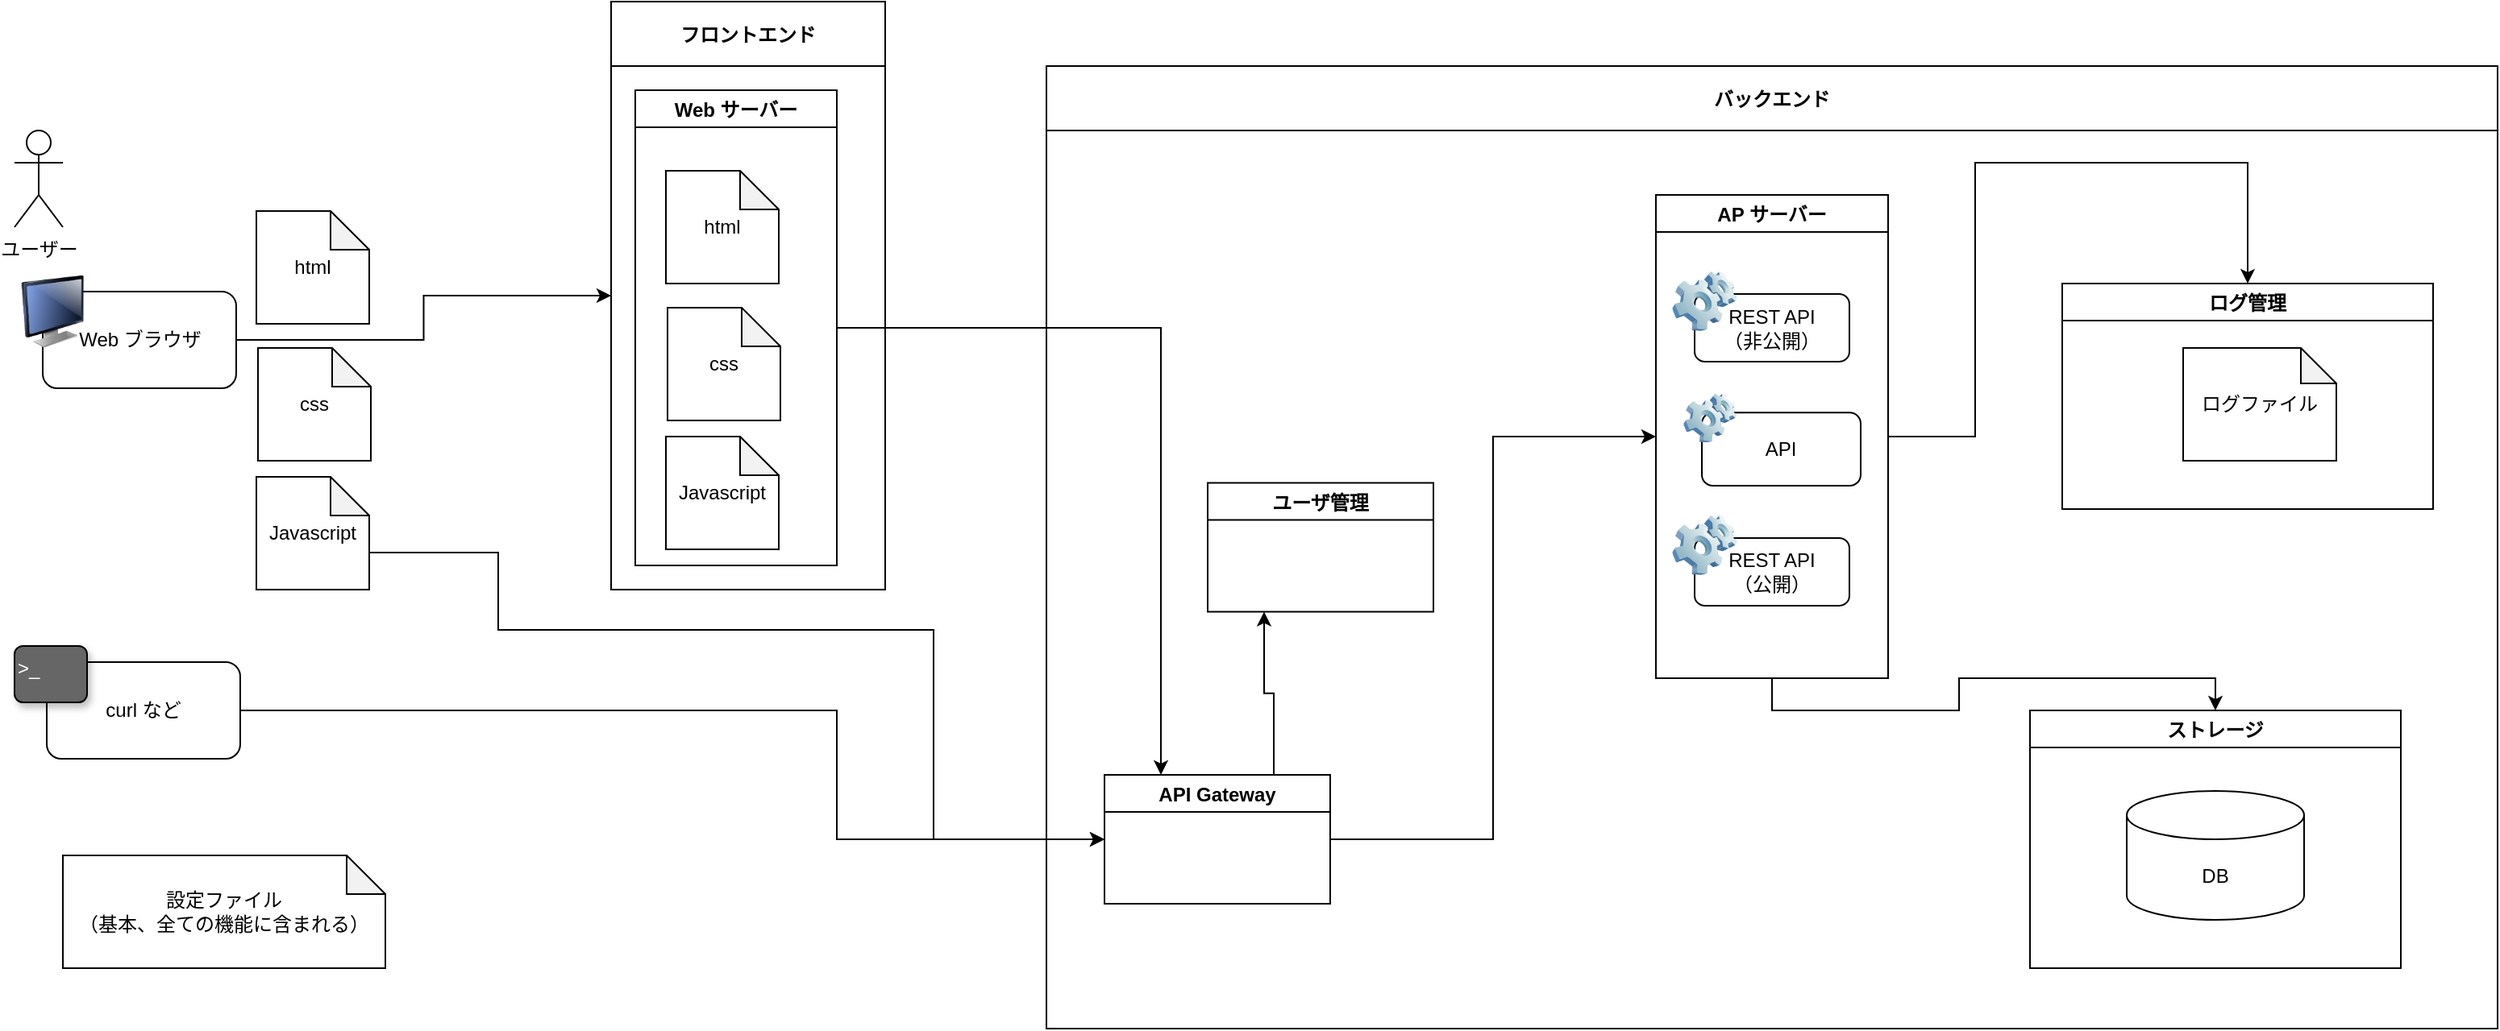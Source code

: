 <mxfile version="14.9.6" type="device"><diagram id="Ta2MHy69ijqj4SMBKt8w" name="ページ1"><mxGraphModel dx="1590" dy="816" grid="1" gridSize="10" guides="1" tooltips="1" connect="1" arrows="1" fold="1" page="1" pageScale="1" pageWidth="980" pageHeight="690" math="0" shadow="0"><root><mxCell id="0"/><mxCell id="1" parent="0"/><mxCell id="vQHVVpV3rCsH5oSKNR02-2" value="" style="group" parent="1" vertex="1" connectable="0"><mxGeometry x="20" y="200" width="137.5" height="70" as="geometry"/></mxCell><mxCell id="vQHVVpV3rCsH5oSKNR02-3" value="Web ブラウザ" style="rounded=1;whiteSpace=wrap;html=1;align=center;" parent="vQHVVpV3rCsH5oSKNR02-2" vertex="1"><mxGeometry x="17.5" y="10" width="120" height="60" as="geometry"/></mxCell><mxCell id="vQHVVpV3rCsH5oSKNR02-4" value="" style="image;html=1;image=img/lib/clip_art/computers/Monitor_128x128.png;sketch=0;fillColor=#FFFFFF;gradientDirection=south;" parent="vQHVVpV3rCsH5oSKNR02-2" vertex="1"><mxGeometry width="47.5" height="45" as="geometry"/></mxCell><mxCell id="vQHVVpV3rCsH5oSKNR02-9" style="edgeStyle=orthogonalEdgeStyle;rounded=0;orthogonalLoop=1;jettySize=auto;html=1;exitX=1;exitY=0.5;exitDx=0;exitDy=0;entryX=0;entryY=0.5;entryDx=0;entryDy=0;" parent="1" source="vQHVVpV3rCsH5oSKNR02-3" target="vQHVVpV3rCsH5oSKNR02-19" edge="1"><mxGeometry relative="1" as="geometry"/></mxCell><mxCell id="vQHVVpV3rCsH5oSKNR02-15" value="設定ファイル&lt;br&gt;（基本、全ての機能に含まれる）" style="shape=note;whiteSpace=wrap;html=1;backgroundOutline=1;darkOpacity=0.05;size=24;" parent="1" vertex="1"><mxGeometry x="50" y="560" width="200" height="70" as="geometry"/></mxCell><mxCell id="vQHVVpV3rCsH5oSKNR02-24" value="ユーザー" style="shape=umlActor;verticalLabelPosition=bottom;verticalAlign=top;html=1;outlineConnect=0;" parent="1" vertex="1"><mxGeometry x="20" y="110" width="30" height="60" as="geometry"/></mxCell><mxCell id="vQHVVpV3rCsH5oSKNR02-27" value="" style="group" parent="1" vertex="1" connectable="0"><mxGeometry x="20" y="430" width="140" height="70" as="geometry"/></mxCell><mxCell id="vQHVVpV3rCsH5oSKNR02-28" value="curl など" style="rounded=1;whiteSpace=wrap;html=1;sketch=0;gradientDirection=south;fillColor=#FFFFFF;" parent="vQHVVpV3rCsH5oSKNR02-27" vertex="1"><mxGeometry x="20" y="10" width="120" height="60" as="geometry"/></mxCell><mxCell id="vQHVVpV3rCsH5oSKNR02-29" value="&amp;gt;_" style="text;html=1;align=left;verticalAlign=top;whiteSpace=wrap;rounded=1;shadow=1;glass=0;sketch=0;strokeColor=#000000;fontColor=#FFFFFF;fillColor=#666666;" parent="vQHVVpV3rCsH5oSKNR02-27" vertex="1"><mxGeometry width="45" height="35" as="geometry"/></mxCell><mxCell id="vQHVVpV3rCsH5oSKNR02-33" style="edgeStyle=orthogonalEdgeStyle;rounded=0;orthogonalLoop=1;jettySize=auto;html=1;exitX=1;exitY=0.5;exitDx=0;exitDy=0;entryX=0;entryY=0.5;entryDx=0;entryDy=0;" parent="1" source="vQHVVpV3rCsH5oSKNR02-28" target="erAVx0DsUT05wwd8jGDX-2" edge="1"><mxGeometry relative="1" as="geometry"><Array as="points"><mxPoint x="530" y="470"/><mxPoint x="530" y="550"/></Array></mxGeometry></mxCell><mxCell id="eWmEFVrUydlSxEBkH6kt-3" style="edgeStyle=orthogonalEdgeStyle;rounded=0;orthogonalLoop=1;jettySize=auto;html=1;exitX=0;exitY=0;exitDx=70;exitDy=47;entryX=0;entryY=0.5;entryDx=0;entryDy=0;exitPerimeter=0;" parent="1" source="u7lknYu2FAffA3UjV9eJ-7" target="erAVx0DsUT05wwd8jGDX-2" edge="1"><mxGeometry relative="1" as="geometry"><Array as="points"><mxPoint x="320" y="372"/><mxPoint x="320" y="420"/><mxPoint x="590" y="420"/><mxPoint x="590" y="550"/></Array></mxGeometry></mxCell><mxCell id="vQHVVpV3rCsH5oSKNR02-19" value="フロントエンド" style="swimlane;align=center;startSize=40;" parent="1" vertex="1"><mxGeometry x="390" y="30" width="170" height="365" as="geometry"/></mxCell><mxCell id="eWmEFVrUydlSxEBkH6kt-1" value="Web サーバー" style="swimlane;align=center;" parent="vQHVVpV3rCsH5oSKNR02-19" vertex="1"><mxGeometry x="15" y="55" width="125" height="295" as="geometry"/></mxCell><mxCell id="vQHVVpV3rCsH5oSKNR02-14" value="html" style="shape=note;whiteSpace=wrap;html=1;backgroundOutline=1;darkOpacity=0.05;size=24;" parent="eWmEFVrUydlSxEBkH6kt-1" vertex="1"><mxGeometry x="19" y="50" width="70" height="70" as="geometry"/></mxCell><mxCell id="vQHVVpV3rCsH5oSKNR02-26" value="css" style="shape=note;whiteSpace=wrap;html=1;backgroundOutline=1;darkOpacity=0.05;size=24;" parent="eWmEFVrUydlSxEBkH6kt-1" vertex="1"><mxGeometry x="20" y="135" width="70" height="70" as="geometry"/></mxCell><mxCell id="erAVx0DsUT05wwd8jGDX-1" value="Javascript" style="shape=note;whiteSpace=wrap;html=1;backgroundOutline=1;darkOpacity=0.05;size=24;" parent="eWmEFVrUydlSxEBkH6kt-1" vertex="1"><mxGeometry x="19" y="215" width="70" height="70" as="geometry"/></mxCell><mxCell id="vQHVVpV3rCsH5oSKNR02-20" value="バックエンド" style="swimlane;align=center;startSize=40;" parent="1" vertex="1"><mxGeometry x="660" y="70" width="900" height="597.5" as="geometry"/></mxCell><mxCell id="eWmEFVrUydlSxEBkH6kt-2" value="AP サーバー" style="swimlane;align=center;" parent="vQHVVpV3rCsH5oSKNR02-20" vertex="1"><mxGeometry x="378" y="80" width="144" height="300" as="geometry"/></mxCell><mxCell id="vQHVVpV3rCsH5oSKNR02-30" value="" style="group" parent="eWmEFVrUydlSxEBkH6kt-2" vertex="1" connectable="0"><mxGeometry x="10" y="195" width="134" height="78" as="geometry"/></mxCell><mxCell id="vQHVVpV3rCsH5oSKNR02-31" value="REST API&lt;br&gt;（公開）" style="rounded=1;whiteSpace=wrap;html=1;align=center;" parent="vQHVVpV3rCsH5oSKNR02-30" vertex="1"><mxGeometry x="14" y="18" width="96" height="42" as="geometry"/></mxCell><mxCell id="vQHVVpV3rCsH5oSKNR02-32" value="" style="image;html=1;image=img/lib/clip_art/computers/Software_128x128.png;sketch=0;fillColor=#FFFFFF;gradientDirection=south;" parent="vQHVVpV3rCsH5oSKNR02-30" vertex="1"><mxGeometry width="40" height="45" as="geometry"/></mxCell><mxCell id="u7lknYu2FAffA3UjV9eJ-8" value="" style="group" vertex="1" connectable="0" parent="eWmEFVrUydlSxEBkH6kt-2"><mxGeometry x="10" y="43.5" width="134" height="78" as="geometry"/></mxCell><mxCell id="u7lknYu2FAffA3UjV9eJ-9" value="REST API&lt;br&gt;（非公開）" style="rounded=1;whiteSpace=wrap;html=1;align=center;" vertex="1" parent="u7lknYu2FAffA3UjV9eJ-8"><mxGeometry x="14" y="18" width="96" height="42" as="geometry"/></mxCell><mxCell id="u7lknYu2FAffA3UjV9eJ-10" value="" style="image;html=1;image=img/lib/clip_art/computers/Software_128x128.png;sketch=0;fillColor=#FFFFFF;gradientDirection=south;" vertex="1" parent="u7lknYu2FAffA3UjV9eJ-8"><mxGeometry width="40" height="45" as="geometry"/></mxCell><mxCell id="u7lknYu2FAffA3UjV9eJ-15" value="" style="group" vertex="1" connectable="0" parent="eWmEFVrUydlSxEBkH6kt-2"><mxGeometry x="17" y="121.5" width="110" height="59" as="geometry"/></mxCell><mxCell id="u7lknYu2FAffA3UjV9eJ-16" value="API" style="rounded=1;whiteSpace=wrap;html=1;align=center;" vertex="1" parent="u7lknYu2FAffA3UjV9eJ-15"><mxGeometry x="11.493" y="13.615" width="98.507" height="45.385" as="geometry"/></mxCell><mxCell id="u7lknYu2FAffA3UjV9eJ-17" value="" style="image;html=1;image=img/lib/clip_art/computers/Software_128x128.png;sketch=0;fillColor=#FFFFFF;gradientDirection=south;" vertex="1" parent="u7lknYu2FAffA3UjV9eJ-15"><mxGeometry width="32.836" height="34.038" as="geometry"/></mxCell><mxCell id="vQHVVpV3rCsH5oSKNR02-5" value="ストレージ" style="swimlane;align=center;" parent="vQHVVpV3rCsH5oSKNR02-20" vertex="1"><mxGeometry x="610" y="400" width="230" height="160" as="geometry"/></mxCell><mxCell id="vQHVVpV3rCsH5oSKNR02-11" value="DB" style="shape=cylinder3;whiteSpace=wrap;html=1;boundedLbl=1;backgroundOutline=1;size=15;" parent="vQHVVpV3rCsH5oSKNR02-5" vertex="1"><mxGeometry x="60" y="50" width="110" height="80" as="geometry"/></mxCell><mxCell id="vQHVVpV3rCsH5oSKNR02-16" style="edgeStyle=orthogonalEdgeStyle;rounded=0;orthogonalLoop=1;jettySize=auto;html=1;exitX=0.5;exitY=1;exitDx=0;exitDy=0;entryX=0.5;entryY=0;entryDx=0;entryDy=0;" parent="vQHVVpV3rCsH5oSKNR02-20" source="eWmEFVrUydlSxEBkH6kt-2" target="vQHVVpV3rCsH5oSKNR02-5" edge="1"><mxGeometry relative="1" as="geometry"/></mxCell><mxCell id="vQHVVpV3rCsH5oSKNR02-12" value="ログ管理" style="swimlane;align=center;" parent="vQHVVpV3rCsH5oSKNR02-20" vertex="1"><mxGeometry x="630" y="135" width="230" height="140" as="geometry"/></mxCell><mxCell id="vQHVVpV3rCsH5oSKNR02-13" value="ログファイル" style="shape=note;whiteSpace=wrap;html=1;backgroundOutline=1;darkOpacity=0.05;size=22;" parent="vQHVVpV3rCsH5oSKNR02-12" vertex="1"><mxGeometry x="75" y="40" width="95" height="70" as="geometry"/></mxCell><mxCell id="vQHVVpV3rCsH5oSKNR02-18" style="edgeStyle=orthogonalEdgeStyle;rounded=0;orthogonalLoop=1;jettySize=auto;html=1;exitX=1;exitY=0.5;exitDx=0;exitDy=0;entryX=0.5;entryY=0;entryDx=0;entryDy=0;" parent="vQHVVpV3rCsH5oSKNR02-20" source="eWmEFVrUydlSxEBkH6kt-2" target="vQHVVpV3rCsH5oSKNR02-12" edge="1"><mxGeometry relative="1" as="geometry"/></mxCell><mxCell id="vQHVVpV3rCsH5oSKNR02-22" value="ユーザ管理" style="swimlane;align=center;" parent="vQHVVpV3rCsH5oSKNR02-20" vertex="1"><mxGeometry x="100" y="258.75" width="140" height="80" as="geometry"/></mxCell><mxCell id="u7lknYu2FAffA3UjV9eJ-18" style="edgeStyle=orthogonalEdgeStyle;rounded=0;orthogonalLoop=1;jettySize=auto;html=1;exitX=0.75;exitY=0;exitDx=0;exitDy=0;entryX=0.25;entryY=1;entryDx=0;entryDy=0;" edge="1" parent="vQHVVpV3rCsH5oSKNR02-20" source="erAVx0DsUT05wwd8jGDX-2" target="vQHVVpV3rCsH5oSKNR02-22"><mxGeometry relative="1" as="geometry"/></mxCell><mxCell id="u7lknYu2FAffA3UjV9eJ-19" style="edgeStyle=orthogonalEdgeStyle;rounded=0;orthogonalLoop=1;jettySize=auto;html=1;exitX=1;exitY=0.5;exitDx=0;exitDy=0;entryX=0;entryY=0.5;entryDx=0;entryDy=0;" edge="1" parent="vQHVVpV3rCsH5oSKNR02-20" source="erAVx0DsUT05wwd8jGDX-2" target="eWmEFVrUydlSxEBkH6kt-2"><mxGeometry relative="1" as="geometry"/></mxCell><mxCell id="erAVx0DsUT05wwd8jGDX-2" value="API Gateway" style="swimlane;align=center;" parent="vQHVVpV3rCsH5oSKNR02-20" vertex="1"><mxGeometry x="36" y="440" width="140" height="80" as="geometry"/></mxCell><mxCell id="u7lknYu2FAffA3UjV9eJ-5" value="html" style="shape=note;whiteSpace=wrap;html=1;backgroundOutline=1;darkOpacity=0.05;size=24;" vertex="1" parent="1"><mxGeometry x="170" y="160" width="70" height="70" as="geometry"/></mxCell><mxCell id="u7lknYu2FAffA3UjV9eJ-6" value="css" style="shape=note;whiteSpace=wrap;html=1;backgroundOutline=1;darkOpacity=0.05;size=24;" vertex="1" parent="1"><mxGeometry x="171" y="245" width="70" height="70" as="geometry"/></mxCell><mxCell id="u7lknYu2FAffA3UjV9eJ-7" value="Javascript" style="shape=note;whiteSpace=wrap;html=1;backgroundOutline=1;darkOpacity=0.05;size=24;" vertex="1" parent="1"><mxGeometry x="170" y="325" width="70" height="70" as="geometry"/></mxCell><mxCell id="u7lknYu2FAffA3UjV9eJ-11" style="edgeStyle=orthogonalEdgeStyle;rounded=0;orthogonalLoop=1;jettySize=auto;html=1;exitX=1;exitY=0.5;exitDx=0;exitDy=0;entryX=0.25;entryY=0;entryDx=0;entryDy=0;" edge="1" parent="1" source="eWmEFVrUydlSxEBkH6kt-1" target="erAVx0DsUT05wwd8jGDX-2"><mxGeometry relative="1" as="geometry"/></mxCell></root></mxGraphModel></diagram></mxfile>